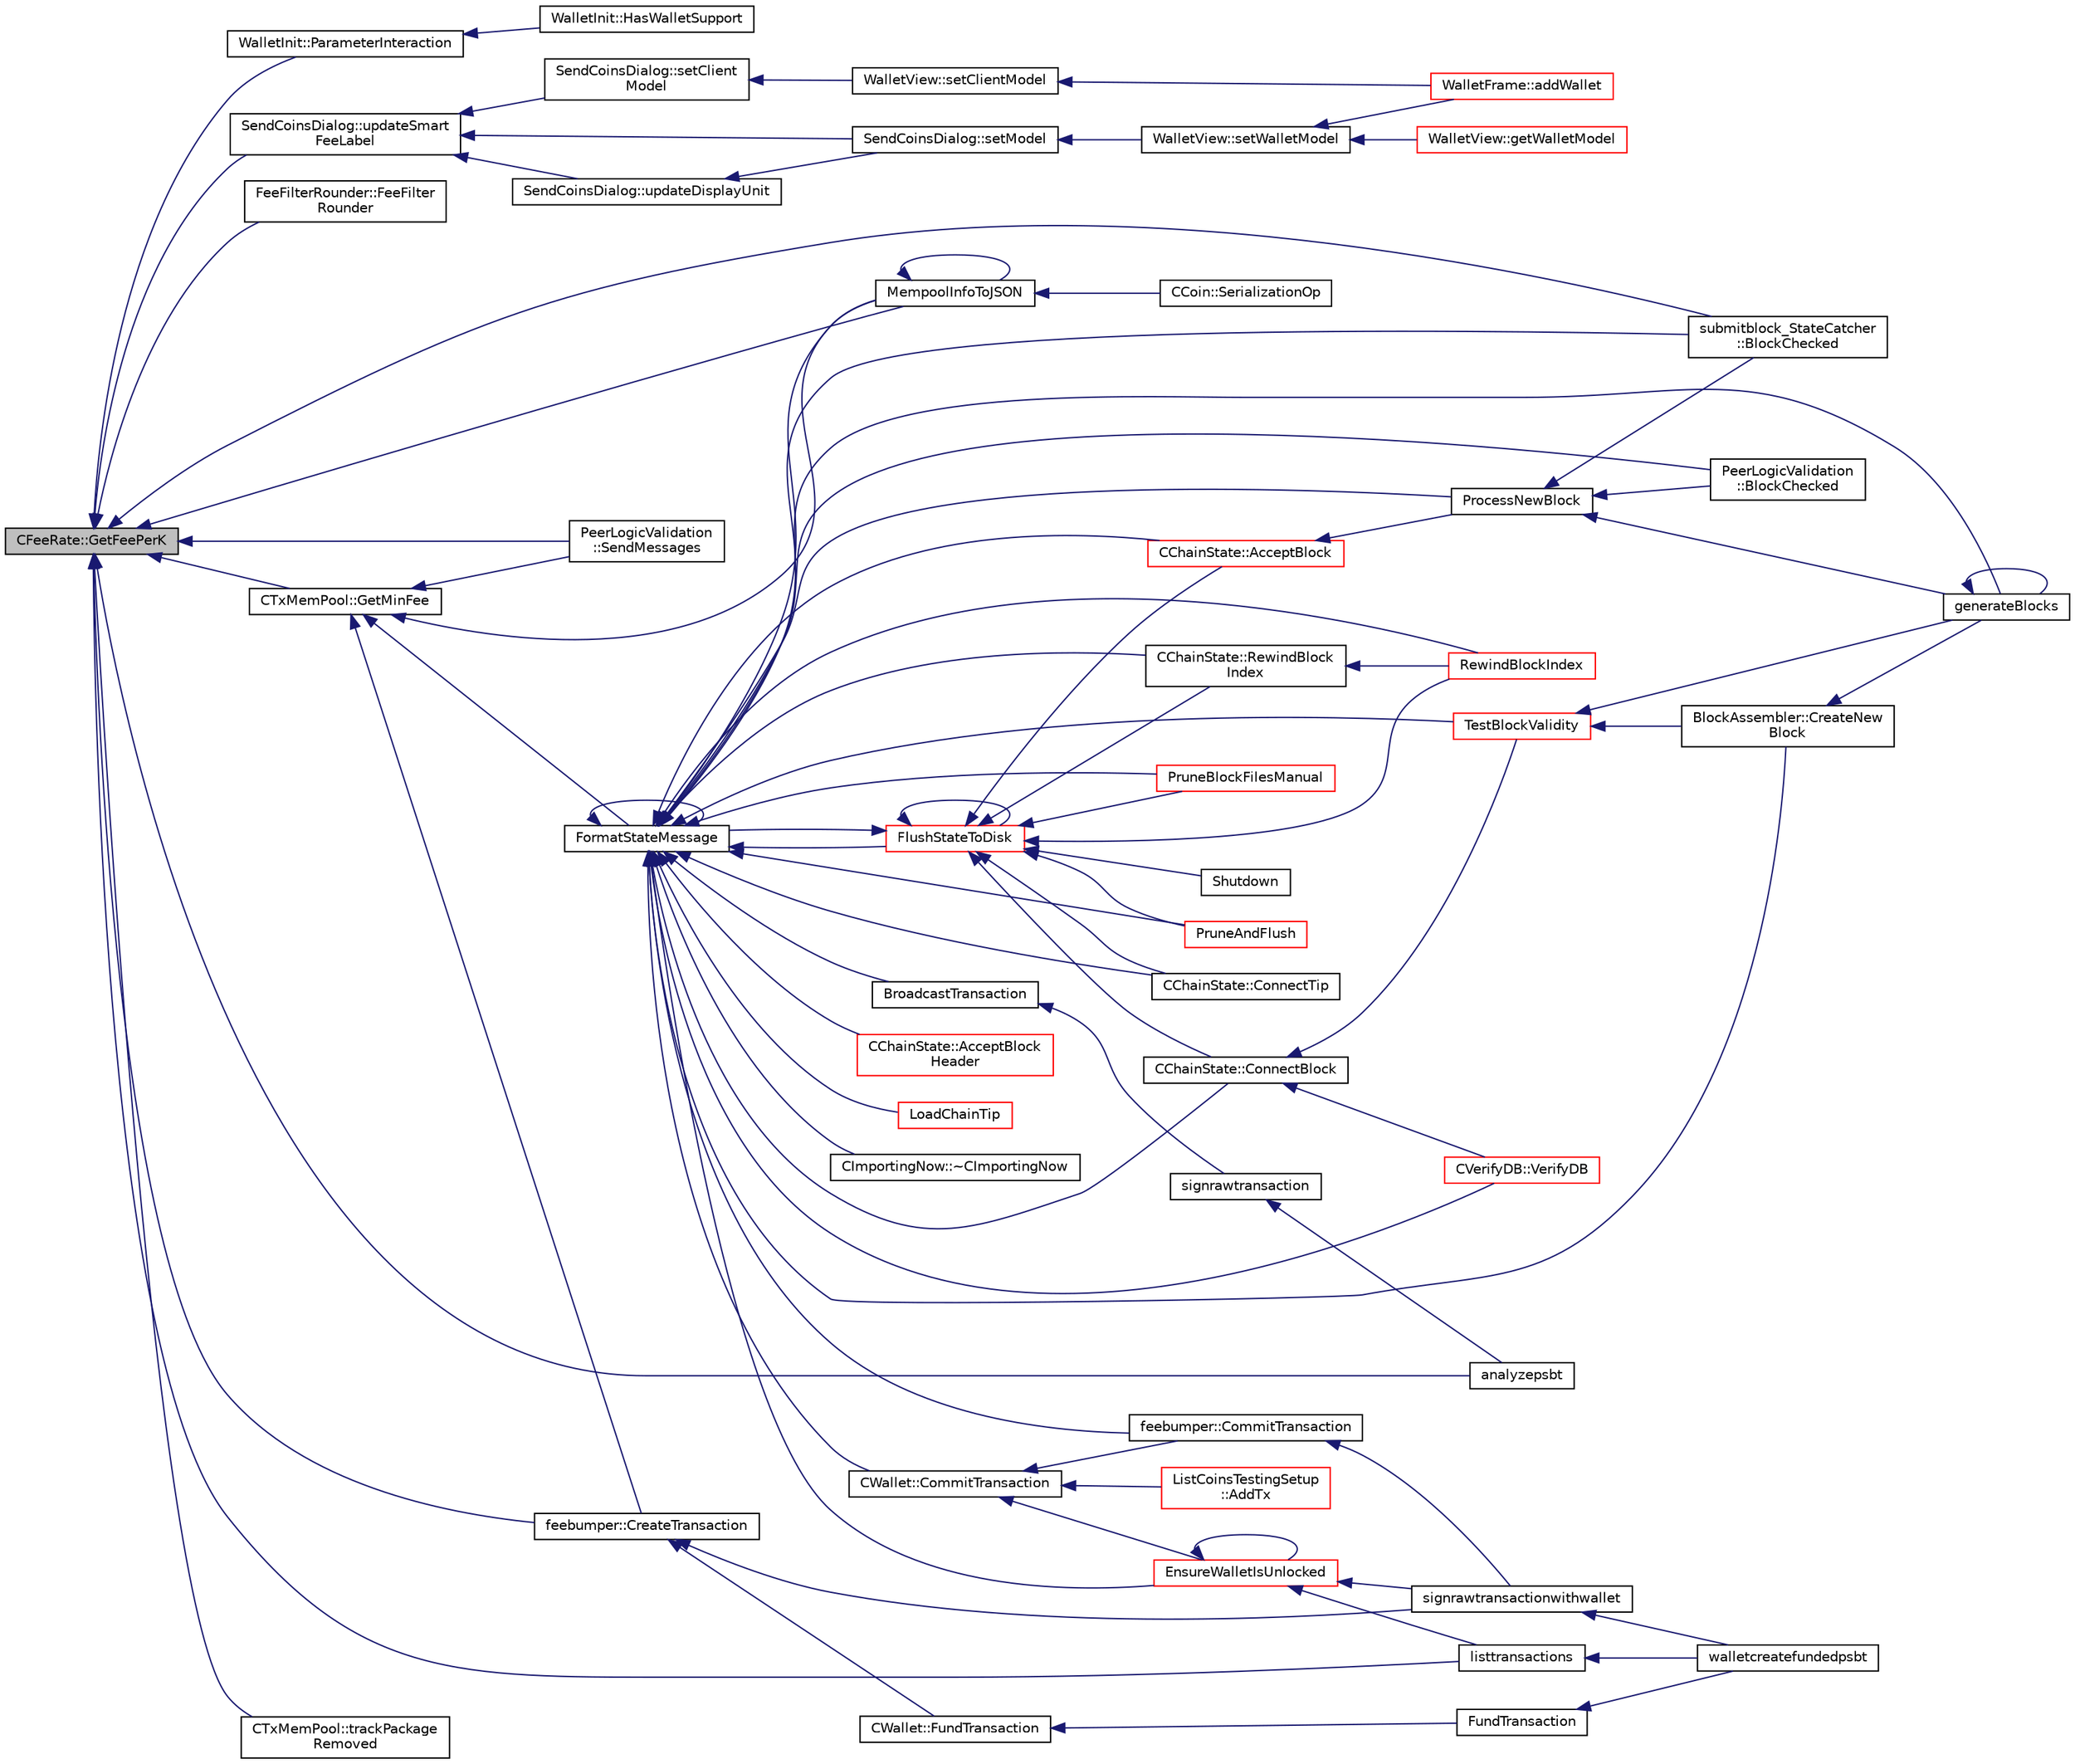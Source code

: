digraph "CFeeRate::GetFeePerK"
{
  edge [fontname="Helvetica",fontsize="10",labelfontname="Helvetica",labelfontsize="10"];
  node [fontname="Helvetica",fontsize="10",shape=record];
  rankdir="LR";
  Node1 [label="CFeeRate::GetFeePerK",height=0.2,width=0.4,color="black", fillcolor="grey75", style="filled", fontcolor="black"];
  Node1 -> Node2 [dir="back",color="midnightblue",fontsize="10",style="solid",fontname="Helvetica"];
  Node2 [label="WalletInit::ParameterInteraction",height=0.2,width=0.4,color="black", fillcolor="white", style="filled",URL="$class_wallet_init.html#a2598a13734915bbf831cbd28d09a65fc",tooltip="Wallets parameter interaction. "];
  Node2 -> Node3 [dir="back",color="midnightblue",fontsize="10",style="solid",fontname="Helvetica"];
  Node3 [label="WalletInit::HasWalletSupport",height=0.2,width=0.4,color="black", fillcolor="white", style="filled",URL="$class_wallet_init.html#ae7a01f085f3d6c05fc97d910a7159fd8",tooltip="Was the wallet component compiled in. "];
  Node1 -> Node4 [dir="back",color="midnightblue",fontsize="10",style="solid",fontname="Helvetica"];
  Node4 [label="PeerLogicValidation\l::SendMessages",height=0.2,width=0.4,color="black", fillcolor="white", style="filled",URL="$class_peer_logic_validation.html#a04dab16e6310bf18d432111cb6b126ad",tooltip="Send queued protocol messages to be sent to a give node. "];
  Node1 -> Node5 [dir="back",color="midnightblue",fontsize="10",style="solid",fontname="Helvetica"];
  Node5 [label="FeeFilterRounder::FeeFilter\lRounder",height=0.2,width=0.4,color="black", fillcolor="white", style="filled",URL="$class_fee_filter_rounder.html#a7660976b7e2af3f1f2b1cc299f0f5e24",tooltip="Create new FeeFilterRounder. "];
  Node1 -> Node6 [dir="back",color="midnightblue",fontsize="10",style="solid",fontname="Helvetica"];
  Node6 [label="SendCoinsDialog::updateSmart\lFeeLabel",height=0.2,width=0.4,color="black", fillcolor="white", style="filled",URL="$class_send_coins_dialog.html#ac42a9db733fbb2e06882660400c49517"];
  Node6 -> Node7 [dir="back",color="midnightblue",fontsize="10",style="solid",fontname="Helvetica"];
  Node7 [label="SendCoinsDialog::setClient\lModel",height=0.2,width=0.4,color="black", fillcolor="white", style="filled",URL="$class_send_coins_dialog.html#a360a23c02bd0e581b78603ccb863eb79"];
  Node7 -> Node8 [dir="back",color="midnightblue",fontsize="10",style="solid",fontname="Helvetica"];
  Node8 [label="WalletView::setClientModel",height=0.2,width=0.4,color="black", fillcolor="white", style="filled",URL="$class_wallet_view.html#a46d9a8d93adfdcc29cae9ff0d44c313e",tooltip="Set the client model. "];
  Node8 -> Node9 [dir="back",color="midnightblue",fontsize="10",style="solid",fontname="Helvetica"];
  Node9 [label="WalletFrame::addWallet",height=0.2,width=0.4,color="red", fillcolor="white", style="filled",URL="$class_wallet_frame.html#a96e14f6cb4ee286d52b19eae0ed9a4e9"];
  Node6 -> Node10 [dir="back",color="midnightblue",fontsize="10",style="solid",fontname="Helvetica"];
  Node10 [label="SendCoinsDialog::setModel",height=0.2,width=0.4,color="black", fillcolor="white", style="filled",URL="$class_send_coins_dialog.html#a73a6c1b1850a334ee652ac167713a2aa"];
  Node10 -> Node11 [dir="back",color="midnightblue",fontsize="10",style="solid",fontname="Helvetica"];
  Node11 [label="WalletView::setWalletModel",height=0.2,width=0.4,color="black", fillcolor="white", style="filled",URL="$class_wallet_view.html#a0a37ff693a4f9c1e5ddc23f9cd3913be",tooltip="Set the wallet model. "];
  Node11 -> Node9 [dir="back",color="midnightblue",fontsize="10",style="solid",fontname="Helvetica"];
  Node11 -> Node12 [dir="back",color="midnightblue",fontsize="10",style="solid",fontname="Helvetica"];
  Node12 [label="WalletView::getWalletModel",height=0.2,width=0.4,color="red", fillcolor="white", style="filled",URL="$class_wallet_view.html#af74afee27526920cadb16622b1f836c1"];
  Node6 -> Node13 [dir="back",color="midnightblue",fontsize="10",style="solid",fontname="Helvetica"];
  Node13 [label="SendCoinsDialog::updateDisplayUnit",height=0.2,width=0.4,color="black", fillcolor="white", style="filled",URL="$class_send_coins_dialog.html#a74815ad8502b126200b6fd2e59e9f042"];
  Node13 -> Node10 [dir="back",color="midnightblue",fontsize="10",style="solid",fontname="Helvetica"];
  Node1 -> Node14 [dir="back",color="midnightblue",fontsize="10",style="solid",fontname="Helvetica"];
  Node14 [label="MempoolInfoToJSON",height=0.2,width=0.4,color="black", fillcolor="white", style="filled",URL="$blockchain_8h.html#a80859ca39e0f7b317d4965b47a1df62b",tooltip="Mempool information to JSON. "];
  Node14 -> Node15 [dir="back",color="midnightblue",fontsize="10",style="solid",fontname="Helvetica"];
  Node15 [label="CCoin::SerializationOp",height=0.2,width=0.4,color="black", fillcolor="white", style="filled",URL="$struct_c_coin.html#a2a0a2532bdacb03b087b3b0a400830ec"];
  Node14 -> Node14 [dir="back",color="midnightblue",fontsize="10",style="solid",fontname="Helvetica"];
  Node1 -> Node16 [dir="back",color="midnightblue",fontsize="10",style="solid",fontname="Helvetica"];
  Node16 [label="submitblock_StateCatcher\l::BlockChecked",height=0.2,width=0.4,color="black", fillcolor="white", style="filled",URL="$classsubmitblock___state_catcher.html#a89abec4d0d8ea6b2cd651439e3a4f45f",tooltip="Notifies listeners of a block validation result. "];
  Node1 -> Node17 [dir="back",color="midnightblue",fontsize="10",style="solid",fontname="Helvetica"];
  Node17 [label="analyzepsbt",height=0.2,width=0.4,color="black", fillcolor="white", style="filled",URL="$rawtransaction_8cpp.html#ad42de5fabb97fd8179f7874ccaae708a"];
  Node1 -> Node18 [dir="back",color="midnightblue",fontsize="10",style="solid",fontname="Helvetica"];
  Node18 [label="CTxMemPool::GetMinFee",height=0.2,width=0.4,color="black", fillcolor="white", style="filled",URL="$class_c_tx_mem_pool.html#a56f7bb294117be90abcde1d915eefdd3",tooltip="The minimum fee to get into the mempool, which may itself not be enough for larger-sized transactions..."];
  Node18 -> Node4 [dir="back",color="midnightblue",fontsize="10",style="solid",fontname="Helvetica"];
  Node18 -> Node14 [dir="back",color="midnightblue",fontsize="10",style="solid",fontname="Helvetica"];
  Node18 -> Node19 [dir="back",color="midnightblue",fontsize="10",style="solid",fontname="Helvetica"];
  Node19 [label="FormatStateMessage",height=0.2,width=0.4,color="black", fillcolor="white", style="filled",URL="$validation_8h.html#a86ed1d2d0837b905d74c2e4192b6c06a",tooltip="Convert CValidationState to a human-readable message for logging. "];
  Node19 -> Node20 [dir="back",color="midnightblue",fontsize="10",style="solid",fontname="Helvetica"];
  Node20 [label="CImportingNow::~CImportingNow",height=0.2,width=0.4,color="black", fillcolor="white", style="filled",URL="$struct_c_importing_now.html#a0e449b23ac612ff3ff491d989fd08a18"];
  Node19 -> Node21 [dir="back",color="midnightblue",fontsize="10",style="solid",fontname="Helvetica"];
  Node21 [label="CWallet::CommitTransaction",height=0.2,width=0.4,color="black", fillcolor="white", style="filled",URL="$group___actions.html#ga75138cd0a823269a3f7ac6c34d2ae115",tooltip="Call after CreateTransaction unless you want to abort. "];
  Node21 -> Node22 [dir="back",color="midnightblue",fontsize="10",style="solid",fontname="Helvetica"];
  Node22 [label="feebumper::CommitTransaction",height=0.2,width=0.4,color="black", fillcolor="white", style="filled",URL="$namespacefeebumper.html#a77c8ee472d015d24111564e708750b66",tooltip="Commit the bumpfee transaction. "];
  Node22 -> Node23 [dir="back",color="midnightblue",fontsize="10",style="solid",fontname="Helvetica"];
  Node23 [label="signrawtransactionwithwallet",height=0.2,width=0.4,color="black", fillcolor="white", style="filled",URL="$rpcwallet_8h.html#a7c13054932c9e3b351bd6277fa9361d7"];
  Node23 -> Node24 [dir="back",color="midnightblue",fontsize="10",style="solid",fontname="Helvetica"];
  Node24 [label="walletcreatefundedpsbt",height=0.2,width=0.4,color="black", fillcolor="white", style="filled",URL="$rpcwallet_8cpp.html#afca55ac7a3c6c274b8b7b3e6eab9cd86"];
  Node21 -> Node25 [dir="back",color="midnightblue",fontsize="10",style="solid",fontname="Helvetica"];
  Node25 [label="EnsureWalletIsUnlocked",height=0.2,width=0.4,color="red", fillcolor="white", style="filled",URL="$rpcwallet_8h.html#aae9bc665151c5bab626a7ffcaeed9c0d"];
  Node25 -> Node25 [dir="back",color="midnightblue",fontsize="10",style="solid",fontname="Helvetica"];
  Node25 -> Node26 [dir="back",color="midnightblue",fontsize="10",style="solid",fontname="Helvetica"];
  Node26 [label="listtransactions",height=0.2,width=0.4,color="black", fillcolor="white", style="filled",URL="$rpcwallet_8cpp.html#a74b85c92ee6a84277c73b74f2e212bff"];
  Node26 -> Node24 [dir="back",color="midnightblue",fontsize="10",style="solid",fontname="Helvetica"];
  Node25 -> Node23 [dir="back",color="midnightblue",fontsize="10",style="solid",fontname="Helvetica"];
  Node21 -> Node27 [dir="back",color="midnightblue",fontsize="10",style="solid",fontname="Helvetica"];
  Node27 [label="ListCoinsTestingSetup\l::AddTx",height=0.2,width=0.4,color="red", fillcolor="white", style="filled",URL="$class_list_coins_testing_setup.html#a8ce37c5d8d073c901b91153f83c47ee8"];
  Node19 -> Node28 [dir="back",color="midnightblue",fontsize="10",style="solid",fontname="Helvetica"];
  Node28 [label="BlockAssembler::CreateNew\lBlock",height=0.2,width=0.4,color="black", fillcolor="white", style="filled",URL="$class_block_assembler.html#acd45f01ed2556e805c82907def19efcb",tooltip="Construct a new block template with coinbase to scriptPubKeyIn. "];
  Node28 -> Node29 [dir="back",color="midnightblue",fontsize="10",style="solid",fontname="Helvetica"];
  Node29 [label="generateBlocks",height=0.2,width=0.4,color="black", fillcolor="white", style="filled",URL="$mining_8h.html#a4910d289954727eb7c4c24a6b3c50c55",tooltip="Generate blocks (mine) "];
  Node29 -> Node29 [dir="back",color="midnightblue",fontsize="10",style="solid",fontname="Helvetica"];
  Node19 -> Node30 [dir="back",color="midnightblue",fontsize="10",style="solid",fontname="Helvetica"];
  Node30 [label="PeerLogicValidation\l::BlockChecked",height=0.2,width=0.4,color="black", fillcolor="white", style="filled",URL="$class_peer_logic_validation.html#a124965d7310e0df08cc027d4e1cbbe7b",tooltip="Overridden from CValidationInterface. "];
  Node19 -> Node31 [dir="back",color="midnightblue",fontsize="10",style="solid",fontname="Helvetica"];
  Node31 [label="BroadcastTransaction",height=0.2,width=0.4,color="black", fillcolor="white", style="filled",URL="$node_2transaction_8h.html#a79bd3efb52d56050ad796b0bc07c611e",tooltip="Broadcast a transaction. "];
  Node31 -> Node32 [dir="back",color="midnightblue",fontsize="10",style="solid",fontname="Helvetica"];
  Node32 [label="signrawtransaction",height=0.2,width=0.4,color="black", fillcolor="white", style="filled",URL="$rawtransaction_8cpp.html#a5b2abfea4548c97e780cfae39f9ac11b"];
  Node32 -> Node17 [dir="back",color="midnightblue",fontsize="10",style="solid",fontname="Helvetica"];
  Node19 -> Node14 [dir="back",color="midnightblue",fontsize="10",style="solid",fontname="Helvetica"];
  Node19 -> Node29 [dir="back",color="midnightblue",fontsize="10",style="solid",fontname="Helvetica"];
  Node19 -> Node16 [dir="back",color="midnightblue",fontsize="10",style="solid",fontname="Helvetica"];
  Node19 -> Node19 [dir="back",color="midnightblue",fontsize="10",style="solid",fontname="Helvetica"];
  Node19 -> Node33 [dir="back",color="midnightblue",fontsize="10",style="solid",fontname="Helvetica"];
  Node33 [label="CChainState::ConnectBlock",height=0.2,width=0.4,color="black", fillcolor="white", style="filled",URL="$class_c_chain_state.html#a06a01f2d89b7a40b5341083aa522a1e2",tooltip="Apply the effects of this block (with given index) on the UTXO set represented by coins..."];
  Node33 -> Node34 [dir="back",color="midnightblue",fontsize="10",style="solid",fontname="Helvetica"];
  Node34 [label="TestBlockValidity",height=0.2,width=0.4,color="red", fillcolor="white", style="filled",URL="$validation_8h.html#a0ec350d618710819b35262406646a0ab",tooltip="Check a block is completely valid from start to finish (only works on top of our current best block) ..."];
  Node34 -> Node28 [dir="back",color="midnightblue",fontsize="10",style="solid",fontname="Helvetica"];
  Node34 -> Node29 [dir="back",color="midnightblue",fontsize="10",style="solid",fontname="Helvetica"];
  Node33 -> Node35 [dir="back",color="midnightblue",fontsize="10",style="solid",fontname="Helvetica"];
  Node35 [label="CVerifyDB::VerifyDB",height=0.2,width=0.4,color="red", fillcolor="white", style="filled",URL="$class_c_verify_d_b.html#af12e07230f20d23cf01d417d0e785c49"];
  Node19 -> Node36 [dir="back",color="midnightblue",fontsize="10",style="solid",fontname="Helvetica"];
  Node36 [label="FlushStateToDisk",height=0.2,width=0.4,color="red", fillcolor="white", style="filled",URL="$validation_8h.html#a0d01c135cc5a05475e3dc3910c9888da",tooltip="Flush all state, indexes and buffers to disk. "];
  Node36 -> Node37 [dir="back",color="midnightblue",fontsize="10",style="solid",fontname="Helvetica"];
  Node37 [label="Shutdown",height=0.2,width=0.4,color="black", fillcolor="white", style="filled",URL="$init_8h.html#aadf7f77f5efa149dc63b413e86cc63f3"];
  Node36 -> Node19 [dir="back",color="midnightblue",fontsize="10",style="solid",fontname="Helvetica"];
  Node36 -> Node33 [dir="back",color="midnightblue",fontsize="10",style="solid",fontname="Helvetica"];
  Node36 -> Node36 [dir="back",color="midnightblue",fontsize="10",style="solid",fontname="Helvetica"];
  Node36 -> Node38 [dir="back",color="midnightblue",fontsize="10",style="solid",fontname="Helvetica"];
  Node38 [label="PruneAndFlush",height=0.2,width=0.4,color="red", fillcolor="white", style="filled",URL="$validation_8h.html#afccc404d3f648d7834ee7522ca348b41",tooltip="Prune block files and flush state to disk. "];
  Node36 -> Node39 [dir="back",color="midnightblue",fontsize="10",style="solid",fontname="Helvetica"];
  Node39 [label="CChainState::ConnectTip",height=0.2,width=0.4,color="black", fillcolor="white", style="filled",URL="$class_c_chain_state.html#a1ac66256eca2e5a25c7484f82b3b50ad",tooltip="Connect a new block to chainActive. "];
  Node36 -> Node40 [dir="back",color="midnightblue",fontsize="10",style="solid",fontname="Helvetica"];
  Node40 [label="CChainState::AcceptBlock",height=0.2,width=0.4,color="red", fillcolor="white", style="filled",URL="$class_c_chain_state.html#a2a5e98600ce5a2b8ed3087972d1ee5a3",tooltip="Store block on disk. "];
  Node40 -> Node41 [dir="back",color="midnightblue",fontsize="10",style="solid",fontname="Helvetica"];
  Node41 [label="ProcessNewBlock",height=0.2,width=0.4,color="black", fillcolor="white", style="filled",URL="$validation_8h.html#a32c6dfc4ade001f117ac3fac3da9d123",tooltip="Process an incoming block. "];
  Node41 -> Node30 [dir="back",color="midnightblue",fontsize="10",style="solid",fontname="Helvetica"];
  Node41 -> Node29 [dir="back",color="midnightblue",fontsize="10",style="solid",fontname="Helvetica"];
  Node41 -> Node16 [dir="back",color="midnightblue",fontsize="10",style="solid",fontname="Helvetica"];
  Node36 -> Node42 [dir="back",color="midnightblue",fontsize="10",style="solid",fontname="Helvetica"];
  Node42 [label="PruneBlockFilesManual",height=0.2,width=0.4,color="red", fillcolor="white", style="filled",URL="$validation_8h.html#a173f79e71650a53a095bc1d88d77d6f9",tooltip="Prune block files up to a given height. "];
  Node36 -> Node43 [dir="back",color="midnightblue",fontsize="10",style="solid",fontname="Helvetica"];
  Node43 [label="CChainState::RewindBlock\lIndex",height=0.2,width=0.4,color="black", fillcolor="white", style="filled",URL="$class_c_chain_state.html#afc0586502e4dd4092c4a0707d329f6eb"];
  Node43 -> Node44 [dir="back",color="midnightblue",fontsize="10",style="solid",fontname="Helvetica"];
  Node44 [label="RewindBlockIndex",height=0.2,width=0.4,color="red", fillcolor="white", style="filled",URL="$validation_8h.html#a2e51de180124822c526ac8f82777fa32",tooltip="When there are blocks in the active chain with missing data, rewind the chainstate and remove them fr..."];
  Node36 -> Node44 [dir="back",color="midnightblue",fontsize="10",style="solid",fontname="Helvetica"];
  Node19 -> Node38 [dir="back",color="midnightblue",fontsize="10",style="solid",fontname="Helvetica"];
  Node19 -> Node39 [dir="back",color="midnightblue",fontsize="10",style="solid",fontname="Helvetica"];
  Node19 -> Node45 [dir="back",color="midnightblue",fontsize="10",style="solid",fontname="Helvetica"];
  Node45 [label="CChainState::AcceptBlock\lHeader",height=0.2,width=0.4,color="red", fillcolor="white", style="filled",URL="$class_c_chain_state.html#ab70c11d94a3f6e5cae415521437ef627",tooltip="If a block header hasn&#39;t already been seen, call CheckBlockHeader on it, ensure that it doesn&#39;t desce..."];
  Node19 -> Node40 [dir="back",color="midnightblue",fontsize="10",style="solid",fontname="Helvetica"];
  Node19 -> Node41 [dir="back",color="midnightblue",fontsize="10",style="solid",fontname="Helvetica"];
  Node19 -> Node34 [dir="back",color="midnightblue",fontsize="10",style="solid",fontname="Helvetica"];
  Node19 -> Node42 [dir="back",color="midnightblue",fontsize="10",style="solid",fontname="Helvetica"];
  Node19 -> Node46 [dir="back",color="midnightblue",fontsize="10",style="solid",fontname="Helvetica"];
  Node46 [label="LoadChainTip",height=0.2,width=0.4,color="red", fillcolor="white", style="filled",URL="$validation_8h.html#a3d5c8a89aff9de194bfa0ebc60be7d89",tooltip="Update the chain tip based on database information. "];
  Node19 -> Node35 [dir="back",color="midnightblue",fontsize="10",style="solid",fontname="Helvetica"];
  Node19 -> Node43 [dir="back",color="midnightblue",fontsize="10",style="solid",fontname="Helvetica"];
  Node19 -> Node44 [dir="back",color="midnightblue",fontsize="10",style="solid",fontname="Helvetica"];
  Node19 -> Node22 [dir="back",color="midnightblue",fontsize="10",style="solid",fontname="Helvetica"];
  Node19 -> Node25 [dir="back",color="midnightblue",fontsize="10",style="solid",fontname="Helvetica"];
  Node18 -> Node47 [dir="back",color="midnightblue",fontsize="10",style="solid",fontname="Helvetica"];
  Node47 [label="feebumper::CreateTransaction",height=0.2,width=0.4,color="black", fillcolor="white", style="filled",URL="$namespacefeebumper.html#a7e40f2905a1758fc62bf6ec2880b2af4",tooltip="Create bumpfee transaction. "];
  Node47 -> Node48 [dir="back",color="midnightblue",fontsize="10",style="solid",fontname="Helvetica"];
  Node48 [label="CWallet::FundTransaction",height=0.2,width=0.4,color="black", fillcolor="white", style="filled",URL="$group___actions.html#ga15a558d8fa0db299f38ed1e45a60aaaf",tooltip="Insert additional inputs into the transaction by calling CreateTransaction();. "];
  Node48 -> Node49 [dir="back",color="midnightblue",fontsize="10",style="solid",fontname="Helvetica"];
  Node49 [label="FundTransaction",height=0.2,width=0.4,color="black", fillcolor="white", style="filled",URL="$rpcwallet_8cpp.html#aaaebd94e806360dd08e7254b09c7997b"];
  Node49 -> Node24 [dir="back",color="midnightblue",fontsize="10",style="solid",fontname="Helvetica"];
  Node47 -> Node23 [dir="back",color="midnightblue",fontsize="10",style="solid",fontname="Helvetica"];
  Node1 -> Node50 [dir="back",color="midnightblue",fontsize="10",style="solid",fontname="Helvetica"];
  Node50 [label="CTxMemPool::trackPackage\lRemoved",height=0.2,width=0.4,color="black", fillcolor="white", style="filled",URL="$class_c_tx_mem_pool.html#a2242fcaf792cacd6436500d5f8bf3b95"];
  Node1 -> Node47 [dir="back",color="midnightblue",fontsize="10",style="solid",fontname="Helvetica"];
  Node1 -> Node26 [dir="back",color="midnightblue",fontsize="10",style="solid",fontname="Helvetica"];
}
